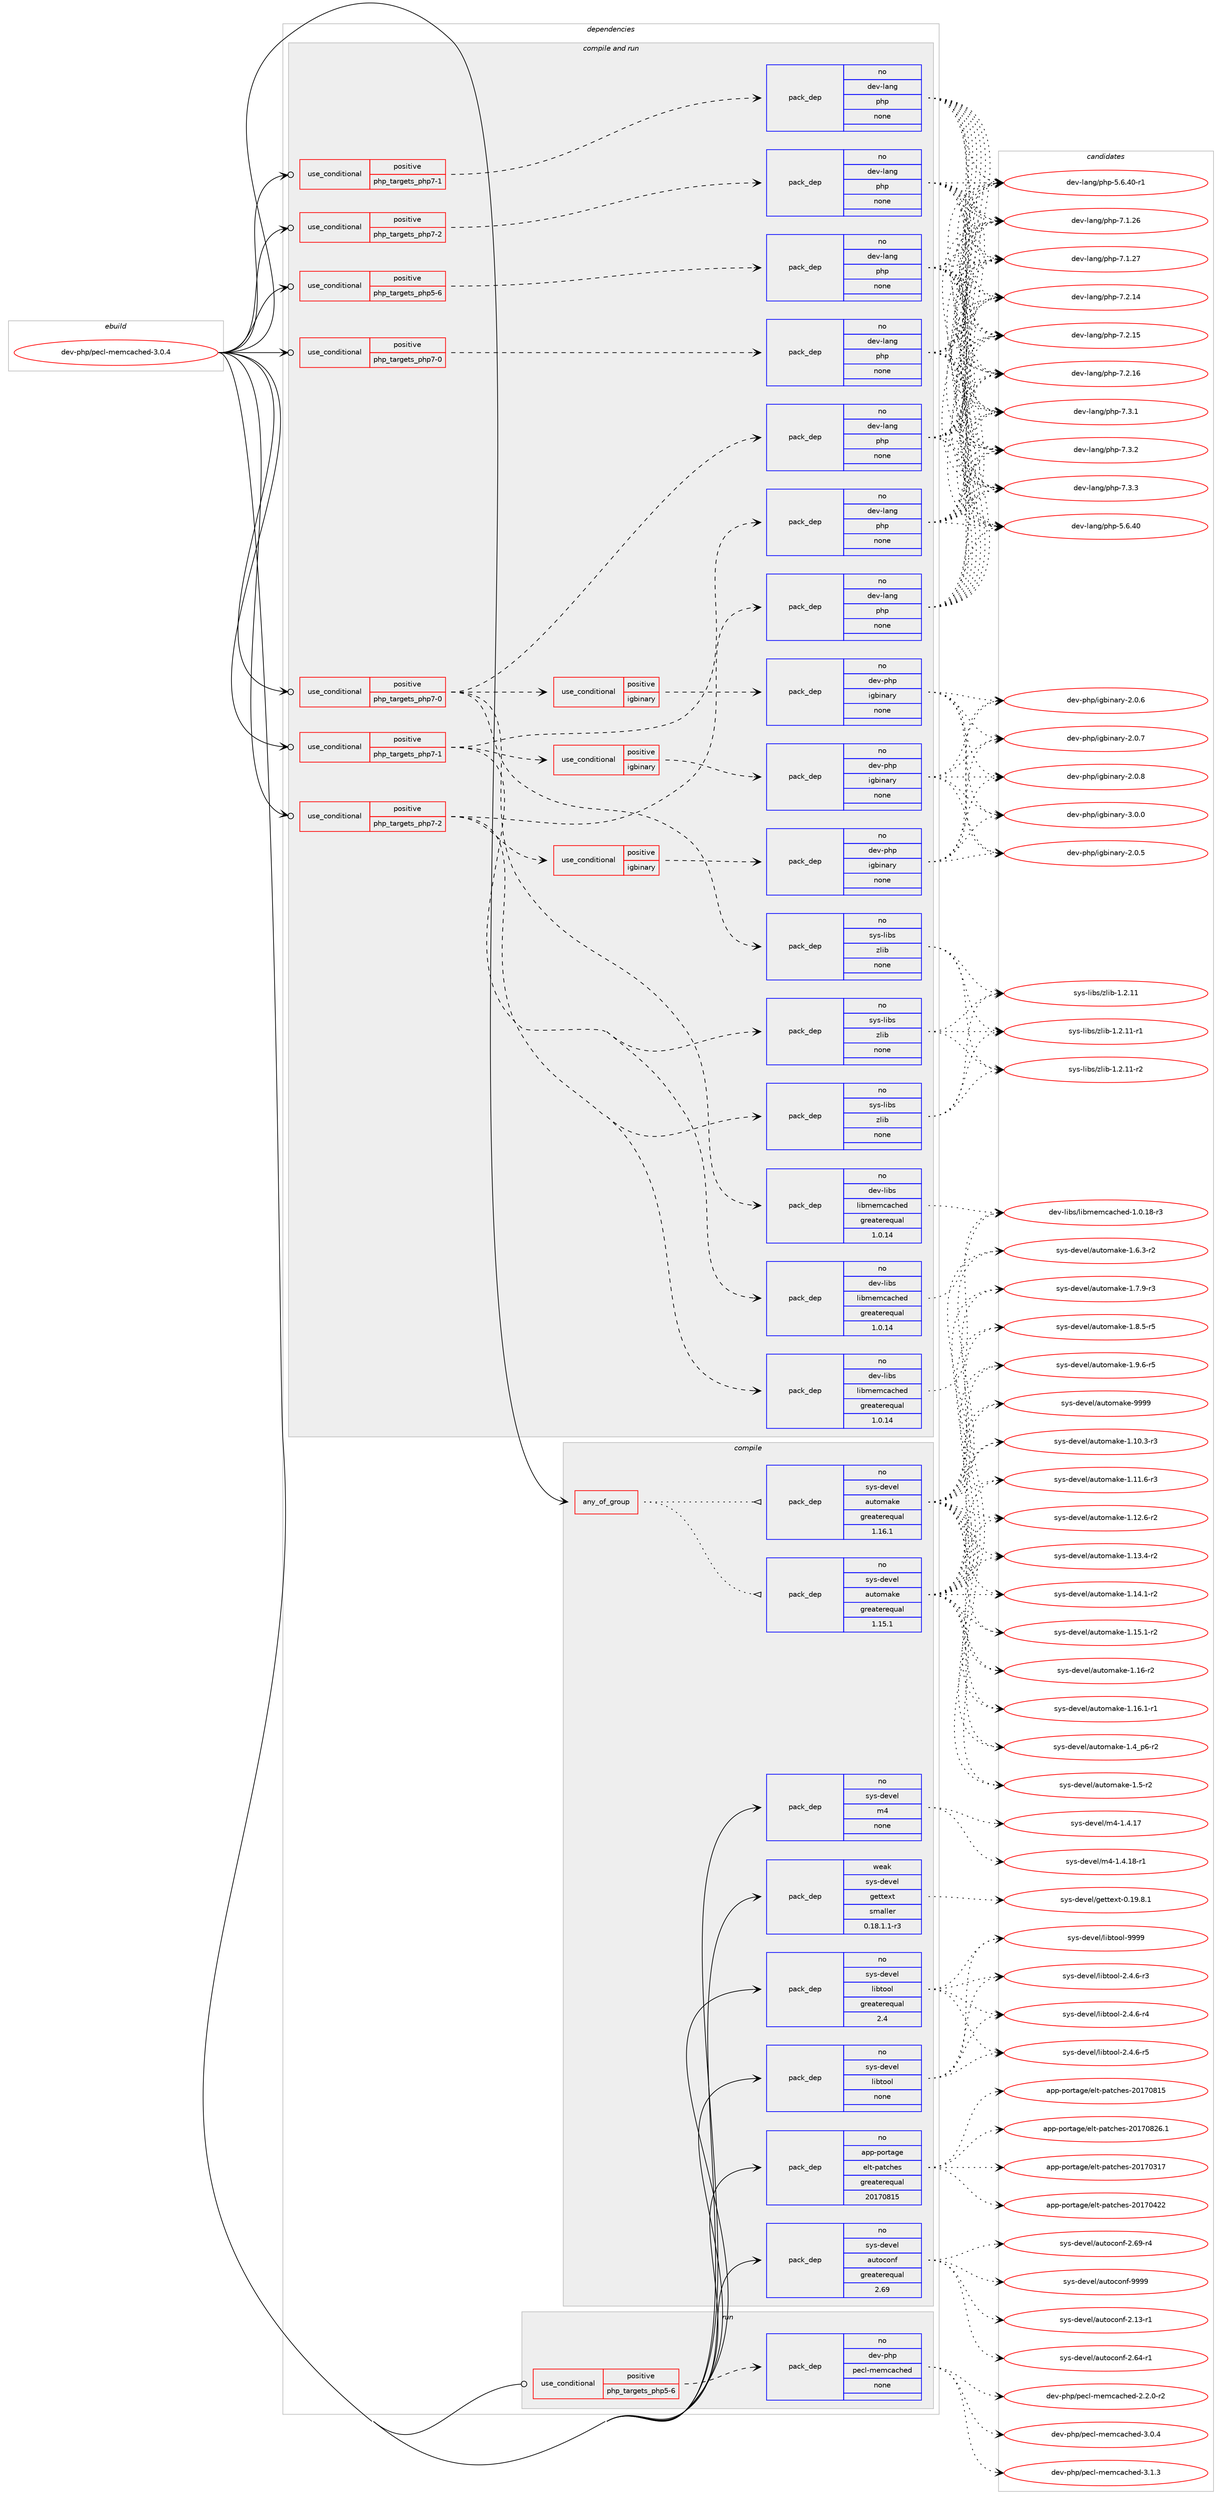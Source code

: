 digraph prolog {

# *************
# Graph options
# *************

newrank=true;
concentrate=true;
compound=true;
graph [rankdir=LR,fontname=Helvetica,fontsize=10,ranksep=1.5];#, ranksep=2.5, nodesep=0.2];
edge  [arrowhead=vee];
node  [fontname=Helvetica,fontsize=10];

# **********
# The ebuild
# **********

subgraph cluster_leftcol {
color=gray;
rank=same;
label=<<i>ebuild</i>>;
id [label="dev-php/pecl-memcached-3.0.4", color=red, width=4, href="../dev-php/pecl-memcached-3.0.4.svg"];
}

# ****************
# The dependencies
# ****************

subgraph cluster_midcol {
color=gray;
label=<<i>dependencies</i>>;
subgraph cluster_compile {
fillcolor="#eeeeee";
style=filled;
label=<<i>compile</i>>;
subgraph any22573 {
dependency1394248 [label=<<TABLE BORDER="0" CELLBORDER="1" CELLSPACING="0" CELLPADDING="4"><TR><TD CELLPADDING="10">any_of_group</TD></TR></TABLE>>, shape=none, color=red];subgraph pack1001488 {
dependency1394249 [label=<<TABLE BORDER="0" CELLBORDER="1" CELLSPACING="0" CELLPADDING="4" WIDTH="220"><TR><TD ROWSPAN="6" CELLPADDING="30">pack_dep</TD></TR><TR><TD WIDTH="110">no</TD></TR><TR><TD>sys-devel</TD></TR><TR><TD>automake</TD></TR><TR><TD>greaterequal</TD></TR><TR><TD>1.16.1</TD></TR></TABLE>>, shape=none, color=blue];
}
dependency1394248:e -> dependency1394249:w [weight=20,style="dotted",arrowhead="oinv"];
subgraph pack1001489 {
dependency1394250 [label=<<TABLE BORDER="0" CELLBORDER="1" CELLSPACING="0" CELLPADDING="4" WIDTH="220"><TR><TD ROWSPAN="6" CELLPADDING="30">pack_dep</TD></TR><TR><TD WIDTH="110">no</TD></TR><TR><TD>sys-devel</TD></TR><TR><TD>automake</TD></TR><TR><TD>greaterequal</TD></TR><TR><TD>1.15.1</TD></TR></TABLE>>, shape=none, color=blue];
}
dependency1394248:e -> dependency1394250:w [weight=20,style="dotted",arrowhead="oinv"];
}
id:e -> dependency1394248:w [weight=20,style="solid",arrowhead="vee"];
subgraph pack1001490 {
dependency1394251 [label=<<TABLE BORDER="0" CELLBORDER="1" CELLSPACING="0" CELLPADDING="4" WIDTH="220"><TR><TD ROWSPAN="6" CELLPADDING="30">pack_dep</TD></TR><TR><TD WIDTH="110">no</TD></TR><TR><TD>app-portage</TD></TR><TR><TD>elt-patches</TD></TR><TR><TD>greaterequal</TD></TR><TR><TD>20170815</TD></TR></TABLE>>, shape=none, color=blue];
}
id:e -> dependency1394251:w [weight=20,style="solid",arrowhead="vee"];
subgraph pack1001491 {
dependency1394252 [label=<<TABLE BORDER="0" CELLBORDER="1" CELLSPACING="0" CELLPADDING="4" WIDTH="220"><TR><TD ROWSPAN="6" CELLPADDING="30">pack_dep</TD></TR><TR><TD WIDTH="110">no</TD></TR><TR><TD>sys-devel</TD></TR><TR><TD>autoconf</TD></TR><TR><TD>greaterequal</TD></TR><TR><TD>2.69</TD></TR></TABLE>>, shape=none, color=blue];
}
id:e -> dependency1394252:w [weight=20,style="solid",arrowhead="vee"];
subgraph pack1001492 {
dependency1394253 [label=<<TABLE BORDER="0" CELLBORDER="1" CELLSPACING="0" CELLPADDING="4" WIDTH="220"><TR><TD ROWSPAN="6" CELLPADDING="30">pack_dep</TD></TR><TR><TD WIDTH="110">no</TD></TR><TR><TD>sys-devel</TD></TR><TR><TD>libtool</TD></TR><TR><TD>greaterequal</TD></TR><TR><TD>2.4</TD></TR></TABLE>>, shape=none, color=blue];
}
id:e -> dependency1394253:w [weight=20,style="solid",arrowhead="vee"];
subgraph pack1001493 {
dependency1394254 [label=<<TABLE BORDER="0" CELLBORDER="1" CELLSPACING="0" CELLPADDING="4" WIDTH="220"><TR><TD ROWSPAN="6" CELLPADDING="30">pack_dep</TD></TR><TR><TD WIDTH="110">no</TD></TR><TR><TD>sys-devel</TD></TR><TR><TD>libtool</TD></TR><TR><TD>none</TD></TR><TR><TD></TD></TR></TABLE>>, shape=none, color=blue];
}
id:e -> dependency1394254:w [weight=20,style="solid",arrowhead="vee"];
subgraph pack1001494 {
dependency1394255 [label=<<TABLE BORDER="0" CELLBORDER="1" CELLSPACING="0" CELLPADDING="4" WIDTH="220"><TR><TD ROWSPAN="6" CELLPADDING="30">pack_dep</TD></TR><TR><TD WIDTH="110">no</TD></TR><TR><TD>sys-devel</TD></TR><TR><TD>m4</TD></TR><TR><TD>none</TD></TR><TR><TD></TD></TR></TABLE>>, shape=none, color=blue];
}
id:e -> dependency1394255:w [weight=20,style="solid",arrowhead="vee"];
subgraph pack1001495 {
dependency1394256 [label=<<TABLE BORDER="0" CELLBORDER="1" CELLSPACING="0" CELLPADDING="4" WIDTH="220"><TR><TD ROWSPAN="6" CELLPADDING="30">pack_dep</TD></TR><TR><TD WIDTH="110">weak</TD></TR><TR><TD>sys-devel</TD></TR><TR><TD>gettext</TD></TR><TR><TD>smaller</TD></TR><TR><TD>0.18.1.1-r3</TD></TR></TABLE>>, shape=none, color=blue];
}
id:e -> dependency1394256:w [weight=20,style="solid",arrowhead="vee"];
}
subgraph cluster_compileandrun {
fillcolor="#eeeeee";
style=filled;
label=<<i>compile and run</i>>;
subgraph cond369622 {
dependency1394257 [label=<<TABLE BORDER="0" CELLBORDER="1" CELLSPACING="0" CELLPADDING="4"><TR><TD ROWSPAN="3" CELLPADDING="10">use_conditional</TD></TR><TR><TD>positive</TD></TR><TR><TD>php_targets_php5-6</TD></TR></TABLE>>, shape=none, color=red];
subgraph pack1001496 {
dependency1394258 [label=<<TABLE BORDER="0" CELLBORDER="1" CELLSPACING="0" CELLPADDING="4" WIDTH="220"><TR><TD ROWSPAN="6" CELLPADDING="30">pack_dep</TD></TR><TR><TD WIDTH="110">no</TD></TR><TR><TD>dev-lang</TD></TR><TR><TD>php</TD></TR><TR><TD>none</TD></TR><TR><TD></TD></TR></TABLE>>, shape=none, color=blue];
}
dependency1394257:e -> dependency1394258:w [weight=20,style="dashed",arrowhead="vee"];
}
id:e -> dependency1394257:w [weight=20,style="solid",arrowhead="odotvee"];
subgraph cond369623 {
dependency1394259 [label=<<TABLE BORDER="0" CELLBORDER="1" CELLSPACING="0" CELLPADDING="4"><TR><TD ROWSPAN="3" CELLPADDING="10">use_conditional</TD></TR><TR><TD>positive</TD></TR><TR><TD>php_targets_php7-0</TD></TR></TABLE>>, shape=none, color=red];
subgraph pack1001497 {
dependency1394260 [label=<<TABLE BORDER="0" CELLBORDER="1" CELLSPACING="0" CELLPADDING="4" WIDTH="220"><TR><TD ROWSPAN="6" CELLPADDING="30">pack_dep</TD></TR><TR><TD WIDTH="110">no</TD></TR><TR><TD>dev-lang</TD></TR><TR><TD>php</TD></TR><TR><TD>none</TD></TR><TR><TD></TD></TR></TABLE>>, shape=none, color=blue];
}
dependency1394259:e -> dependency1394260:w [weight=20,style="dashed",arrowhead="vee"];
}
id:e -> dependency1394259:w [weight=20,style="solid",arrowhead="odotvee"];
subgraph cond369624 {
dependency1394261 [label=<<TABLE BORDER="0" CELLBORDER="1" CELLSPACING="0" CELLPADDING="4"><TR><TD ROWSPAN="3" CELLPADDING="10">use_conditional</TD></TR><TR><TD>positive</TD></TR><TR><TD>php_targets_php7-0</TD></TR></TABLE>>, shape=none, color=red];
subgraph pack1001498 {
dependency1394262 [label=<<TABLE BORDER="0" CELLBORDER="1" CELLSPACING="0" CELLPADDING="4" WIDTH="220"><TR><TD ROWSPAN="6" CELLPADDING="30">pack_dep</TD></TR><TR><TD WIDTH="110">no</TD></TR><TR><TD>dev-libs</TD></TR><TR><TD>libmemcached</TD></TR><TR><TD>greaterequal</TD></TR><TR><TD>1.0.14</TD></TR></TABLE>>, shape=none, color=blue];
}
dependency1394261:e -> dependency1394262:w [weight=20,style="dashed",arrowhead="vee"];
subgraph pack1001499 {
dependency1394263 [label=<<TABLE BORDER="0" CELLBORDER="1" CELLSPACING="0" CELLPADDING="4" WIDTH="220"><TR><TD ROWSPAN="6" CELLPADDING="30">pack_dep</TD></TR><TR><TD WIDTH="110">no</TD></TR><TR><TD>sys-libs</TD></TR><TR><TD>zlib</TD></TR><TR><TD>none</TD></TR><TR><TD></TD></TR></TABLE>>, shape=none, color=blue];
}
dependency1394261:e -> dependency1394263:w [weight=20,style="dashed",arrowhead="vee"];
subgraph cond369625 {
dependency1394264 [label=<<TABLE BORDER="0" CELLBORDER="1" CELLSPACING="0" CELLPADDING="4"><TR><TD ROWSPAN="3" CELLPADDING="10">use_conditional</TD></TR><TR><TD>positive</TD></TR><TR><TD>igbinary</TD></TR></TABLE>>, shape=none, color=red];
subgraph pack1001500 {
dependency1394265 [label=<<TABLE BORDER="0" CELLBORDER="1" CELLSPACING="0" CELLPADDING="4" WIDTH="220"><TR><TD ROWSPAN="6" CELLPADDING="30">pack_dep</TD></TR><TR><TD WIDTH="110">no</TD></TR><TR><TD>dev-php</TD></TR><TR><TD>igbinary</TD></TR><TR><TD>none</TD></TR><TR><TD></TD></TR></TABLE>>, shape=none, color=blue];
}
dependency1394264:e -> dependency1394265:w [weight=20,style="dashed",arrowhead="vee"];
}
dependency1394261:e -> dependency1394264:w [weight=20,style="dashed",arrowhead="vee"];
subgraph pack1001501 {
dependency1394266 [label=<<TABLE BORDER="0" CELLBORDER="1" CELLSPACING="0" CELLPADDING="4" WIDTH="220"><TR><TD ROWSPAN="6" CELLPADDING="30">pack_dep</TD></TR><TR><TD WIDTH="110">no</TD></TR><TR><TD>dev-lang</TD></TR><TR><TD>php</TD></TR><TR><TD>none</TD></TR><TR><TD></TD></TR></TABLE>>, shape=none, color=blue];
}
dependency1394261:e -> dependency1394266:w [weight=20,style="dashed",arrowhead="vee"];
}
id:e -> dependency1394261:w [weight=20,style="solid",arrowhead="odotvee"];
subgraph cond369626 {
dependency1394267 [label=<<TABLE BORDER="0" CELLBORDER="1" CELLSPACING="0" CELLPADDING="4"><TR><TD ROWSPAN="3" CELLPADDING="10">use_conditional</TD></TR><TR><TD>positive</TD></TR><TR><TD>php_targets_php7-1</TD></TR></TABLE>>, shape=none, color=red];
subgraph pack1001502 {
dependency1394268 [label=<<TABLE BORDER="0" CELLBORDER="1" CELLSPACING="0" CELLPADDING="4" WIDTH="220"><TR><TD ROWSPAN="6" CELLPADDING="30">pack_dep</TD></TR><TR><TD WIDTH="110">no</TD></TR><TR><TD>dev-lang</TD></TR><TR><TD>php</TD></TR><TR><TD>none</TD></TR><TR><TD></TD></TR></TABLE>>, shape=none, color=blue];
}
dependency1394267:e -> dependency1394268:w [weight=20,style="dashed",arrowhead="vee"];
}
id:e -> dependency1394267:w [weight=20,style="solid",arrowhead="odotvee"];
subgraph cond369627 {
dependency1394269 [label=<<TABLE BORDER="0" CELLBORDER="1" CELLSPACING="0" CELLPADDING="4"><TR><TD ROWSPAN="3" CELLPADDING="10">use_conditional</TD></TR><TR><TD>positive</TD></TR><TR><TD>php_targets_php7-1</TD></TR></TABLE>>, shape=none, color=red];
subgraph pack1001503 {
dependency1394270 [label=<<TABLE BORDER="0" CELLBORDER="1" CELLSPACING="0" CELLPADDING="4" WIDTH="220"><TR><TD ROWSPAN="6" CELLPADDING="30">pack_dep</TD></TR><TR><TD WIDTH="110">no</TD></TR><TR><TD>dev-libs</TD></TR><TR><TD>libmemcached</TD></TR><TR><TD>greaterequal</TD></TR><TR><TD>1.0.14</TD></TR></TABLE>>, shape=none, color=blue];
}
dependency1394269:e -> dependency1394270:w [weight=20,style="dashed",arrowhead="vee"];
subgraph pack1001504 {
dependency1394271 [label=<<TABLE BORDER="0" CELLBORDER="1" CELLSPACING="0" CELLPADDING="4" WIDTH="220"><TR><TD ROWSPAN="6" CELLPADDING="30">pack_dep</TD></TR><TR><TD WIDTH="110">no</TD></TR><TR><TD>sys-libs</TD></TR><TR><TD>zlib</TD></TR><TR><TD>none</TD></TR><TR><TD></TD></TR></TABLE>>, shape=none, color=blue];
}
dependency1394269:e -> dependency1394271:w [weight=20,style="dashed",arrowhead="vee"];
subgraph cond369628 {
dependency1394272 [label=<<TABLE BORDER="0" CELLBORDER="1" CELLSPACING="0" CELLPADDING="4"><TR><TD ROWSPAN="3" CELLPADDING="10">use_conditional</TD></TR><TR><TD>positive</TD></TR><TR><TD>igbinary</TD></TR></TABLE>>, shape=none, color=red];
subgraph pack1001505 {
dependency1394273 [label=<<TABLE BORDER="0" CELLBORDER="1" CELLSPACING="0" CELLPADDING="4" WIDTH="220"><TR><TD ROWSPAN="6" CELLPADDING="30">pack_dep</TD></TR><TR><TD WIDTH="110">no</TD></TR><TR><TD>dev-php</TD></TR><TR><TD>igbinary</TD></TR><TR><TD>none</TD></TR><TR><TD></TD></TR></TABLE>>, shape=none, color=blue];
}
dependency1394272:e -> dependency1394273:w [weight=20,style="dashed",arrowhead="vee"];
}
dependency1394269:e -> dependency1394272:w [weight=20,style="dashed",arrowhead="vee"];
subgraph pack1001506 {
dependency1394274 [label=<<TABLE BORDER="0" CELLBORDER="1" CELLSPACING="0" CELLPADDING="4" WIDTH="220"><TR><TD ROWSPAN="6" CELLPADDING="30">pack_dep</TD></TR><TR><TD WIDTH="110">no</TD></TR><TR><TD>dev-lang</TD></TR><TR><TD>php</TD></TR><TR><TD>none</TD></TR><TR><TD></TD></TR></TABLE>>, shape=none, color=blue];
}
dependency1394269:e -> dependency1394274:w [weight=20,style="dashed",arrowhead="vee"];
}
id:e -> dependency1394269:w [weight=20,style="solid",arrowhead="odotvee"];
subgraph cond369629 {
dependency1394275 [label=<<TABLE BORDER="0" CELLBORDER="1" CELLSPACING="0" CELLPADDING="4"><TR><TD ROWSPAN="3" CELLPADDING="10">use_conditional</TD></TR><TR><TD>positive</TD></TR><TR><TD>php_targets_php7-2</TD></TR></TABLE>>, shape=none, color=red];
subgraph pack1001507 {
dependency1394276 [label=<<TABLE BORDER="0" CELLBORDER="1" CELLSPACING="0" CELLPADDING="4" WIDTH="220"><TR><TD ROWSPAN="6" CELLPADDING="30">pack_dep</TD></TR><TR><TD WIDTH="110">no</TD></TR><TR><TD>dev-lang</TD></TR><TR><TD>php</TD></TR><TR><TD>none</TD></TR><TR><TD></TD></TR></TABLE>>, shape=none, color=blue];
}
dependency1394275:e -> dependency1394276:w [weight=20,style="dashed",arrowhead="vee"];
}
id:e -> dependency1394275:w [weight=20,style="solid",arrowhead="odotvee"];
subgraph cond369630 {
dependency1394277 [label=<<TABLE BORDER="0" CELLBORDER="1" CELLSPACING="0" CELLPADDING="4"><TR><TD ROWSPAN="3" CELLPADDING="10">use_conditional</TD></TR><TR><TD>positive</TD></TR><TR><TD>php_targets_php7-2</TD></TR></TABLE>>, shape=none, color=red];
subgraph pack1001508 {
dependency1394278 [label=<<TABLE BORDER="0" CELLBORDER="1" CELLSPACING="0" CELLPADDING="4" WIDTH="220"><TR><TD ROWSPAN="6" CELLPADDING="30">pack_dep</TD></TR><TR><TD WIDTH="110">no</TD></TR><TR><TD>dev-libs</TD></TR><TR><TD>libmemcached</TD></TR><TR><TD>greaterequal</TD></TR><TR><TD>1.0.14</TD></TR></TABLE>>, shape=none, color=blue];
}
dependency1394277:e -> dependency1394278:w [weight=20,style="dashed",arrowhead="vee"];
subgraph pack1001509 {
dependency1394279 [label=<<TABLE BORDER="0" CELLBORDER="1" CELLSPACING="0" CELLPADDING="4" WIDTH="220"><TR><TD ROWSPAN="6" CELLPADDING="30">pack_dep</TD></TR><TR><TD WIDTH="110">no</TD></TR><TR><TD>sys-libs</TD></TR><TR><TD>zlib</TD></TR><TR><TD>none</TD></TR><TR><TD></TD></TR></TABLE>>, shape=none, color=blue];
}
dependency1394277:e -> dependency1394279:w [weight=20,style="dashed",arrowhead="vee"];
subgraph cond369631 {
dependency1394280 [label=<<TABLE BORDER="0" CELLBORDER="1" CELLSPACING="0" CELLPADDING="4"><TR><TD ROWSPAN="3" CELLPADDING="10">use_conditional</TD></TR><TR><TD>positive</TD></TR><TR><TD>igbinary</TD></TR></TABLE>>, shape=none, color=red];
subgraph pack1001510 {
dependency1394281 [label=<<TABLE BORDER="0" CELLBORDER="1" CELLSPACING="0" CELLPADDING="4" WIDTH="220"><TR><TD ROWSPAN="6" CELLPADDING="30">pack_dep</TD></TR><TR><TD WIDTH="110">no</TD></TR><TR><TD>dev-php</TD></TR><TR><TD>igbinary</TD></TR><TR><TD>none</TD></TR><TR><TD></TD></TR></TABLE>>, shape=none, color=blue];
}
dependency1394280:e -> dependency1394281:w [weight=20,style="dashed",arrowhead="vee"];
}
dependency1394277:e -> dependency1394280:w [weight=20,style="dashed",arrowhead="vee"];
subgraph pack1001511 {
dependency1394282 [label=<<TABLE BORDER="0" CELLBORDER="1" CELLSPACING="0" CELLPADDING="4" WIDTH="220"><TR><TD ROWSPAN="6" CELLPADDING="30">pack_dep</TD></TR><TR><TD WIDTH="110">no</TD></TR><TR><TD>dev-lang</TD></TR><TR><TD>php</TD></TR><TR><TD>none</TD></TR><TR><TD></TD></TR></TABLE>>, shape=none, color=blue];
}
dependency1394277:e -> dependency1394282:w [weight=20,style="dashed",arrowhead="vee"];
}
id:e -> dependency1394277:w [weight=20,style="solid",arrowhead="odotvee"];
}
subgraph cluster_run {
fillcolor="#eeeeee";
style=filled;
label=<<i>run</i>>;
subgraph cond369632 {
dependency1394283 [label=<<TABLE BORDER="0" CELLBORDER="1" CELLSPACING="0" CELLPADDING="4"><TR><TD ROWSPAN="3" CELLPADDING="10">use_conditional</TD></TR><TR><TD>positive</TD></TR><TR><TD>php_targets_php5-6</TD></TR></TABLE>>, shape=none, color=red];
subgraph pack1001512 {
dependency1394284 [label=<<TABLE BORDER="0" CELLBORDER="1" CELLSPACING="0" CELLPADDING="4" WIDTH="220"><TR><TD ROWSPAN="6" CELLPADDING="30">pack_dep</TD></TR><TR><TD WIDTH="110">no</TD></TR><TR><TD>dev-php</TD></TR><TR><TD>pecl-memcached</TD></TR><TR><TD>none</TD></TR><TR><TD></TD></TR></TABLE>>, shape=none, color=blue];
}
dependency1394283:e -> dependency1394284:w [weight=20,style="dashed",arrowhead="vee"];
}
id:e -> dependency1394283:w [weight=20,style="solid",arrowhead="odot"];
}
}

# **************
# The candidates
# **************

subgraph cluster_choices {
rank=same;
color=gray;
label=<<i>candidates</i>>;

subgraph choice1001488 {
color=black;
nodesep=1;
choice11512111545100101118101108479711711611110997107101454946494846514511451 [label="sys-devel/automake-1.10.3-r3", color=red, width=4,href="../sys-devel/automake-1.10.3-r3.svg"];
choice11512111545100101118101108479711711611110997107101454946494946544511451 [label="sys-devel/automake-1.11.6-r3", color=red, width=4,href="../sys-devel/automake-1.11.6-r3.svg"];
choice11512111545100101118101108479711711611110997107101454946495046544511450 [label="sys-devel/automake-1.12.6-r2", color=red, width=4,href="../sys-devel/automake-1.12.6-r2.svg"];
choice11512111545100101118101108479711711611110997107101454946495146524511450 [label="sys-devel/automake-1.13.4-r2", color=red, width=4,href="../sys-devel/automake-1.13.4-r2.svg"];
choice11512111545100101118101108479711711611110997107101454946495246494511450 [label="sys-devel/automake-1.14.1-r2", color=red, width=4,href="../sys-devel/automake-1.14.1-r2.svg"];
choice11512111545100101118101108479711711611110997107101454946495346494511450 [label="sys-devel/automake-1.15.1-r2", color=red, width=4,href="../sys-devel/automake-1.15.1-r2.svg"];
choice1151211154510010111810110847971171161111099710710145494649544511450 [label="sys-devel/automake-1.16-r2", color=red, width=4,href="../sys-devel/automake-1.16-r2.svg"];
choice11512111545100101118101108479711711611110997107101454946495446494511449 [label="sys-devel/automake-1.16.1-r1", color=red, width=4,href="../sys-devel/automake-1.16.1-r1.svg"];
choice115121115451001011181011084797117116111109971071014549465295112544511450 [label="sys-devel/automake-1.4_p6-r2", color=red, width=4,href="../sys-devel/automake-1.4_p6-r2.svg"];
choice11512111545100101118101108479711711611110997107101454946534511450 [label="sys-devel/automake-1.5-r2", color=red, width=4,href="../sys-devel/automake-1.5-r2.svg"];
choice115121115451001011181011084797117116111109971071014549465446514511450 [label="sys-devel/automake-1.6.3-r2", color=red, width=4,href="../sys-devel/automake-1.6.3-r2.svg"];
choice115121115451001011181011084797117116111109971071014549465546574511451 [label="sys-devel/automake-1.7.9-r3", color=red, width=4,href="../sys-devel/automake-1.7.9-r3.svg"];
choice115121115451001011181011084797117116111109971071014549465646534511453 [label="sys-devel/automake-1.8.5-r5", color=red, width=4,href="../sys-devel/automake-1.8.5-r5.svg"];
choice115121115451001011181011084797117116111109971071014549465746544511453 [label="sys-devel/automake-1.9.6-r5", color=red, width=4,href="../sys-devel/automake-1.9.6-r5.svg"];
choice115121115451001011181011084797117116111109971071014557575757 [label="sys-devel/automake-9999", color=red, width=4,href="../sys-devel/automake-9999.svg"];
dependency1394249:e -> choice11512111545100101118101108479711711611110997107101454946494846514511451:w [style=dotted,weight="100"];
dependency1394249:e -> choice11512111545100101118101108479711711611110997107101454946494946544511451:w [style=dotted,weight="100"];
dependency1394249:e -> choice11512111545100101118101108479711711611110997107101454946495046544511450:w [style=dotted,weight="100"];
dependency1394249:e -> choice11512111545100101118101108479711711611110997107101454946495146524511450:w [style=dotted,weight="100"];
dependency1394249:e -> choice11512111545100101118101108479711711611110997107101454946495246494511450:w [style=dotted,weight="100"];
dependency1394249:e -> choice11512111545100101118101108479711711611110997107101454946495346494511450:w [style=dotted,weight="100"];
dependency1394249:e -> choice1151211154510010111810110847971171161111099710710145494649544511450:w [style=dotted,weight="100"];
dependency1394249:e -> choice11512111545100101118101108479711711611110997107101454946495446494511449:w [style=dotted,weight="100"];
dependency1394249:e -> choice115121115451001011181011084797117116111109971071014549465295112544511450:w [style=dotted,weight="100"];
dependency1394249:e -> choice11512111545100101118101108479711711611110997107101454946534511450:w [style=dotted,weight="100"];
dependency1394249:e -> choice115121115451001011181011084797117116111109971071014549465446514511450:w [style=dotted,weight="100"];
dependency1394249:e -> choice115121115451001011181011084797117116111109971071014549465546574511451:w [style=dotted,weight="100"];
dependency1394249:e -> choice115121115451001011181011084797117116111109971071014549465646534511453:w [style=dotted,weight="100"];
dependency1394249:e -> choice115121115451001011181011084797117116111109971071014549465746544511453:w [style=dotted,weight="100"];
dependency1394249:e -> choice115121115451001011181011084797117116111109971071014557575757:w [style=dotted,weight="100"];
}
subgraph choice1001489 {
color=black;
nodesep=1;
choice11512111545100101118101108479711711611110997107101454946494846514511451 [label="sys-devel/automake-1.10.3-r3", color=red, width=4,href="../sys-devel/automake-1.10.3-r3.svg"];
choice11512111545100101118101108479711711611110997107101454946494946544511451 [label="sys-devel/automake-1.11.6-r3", color=red, width=4,href="../sys-devel/automake-1.11.6-r3.svg"];
choice11512111545100101118101108479711711611110997107101454946495046544511450 [label="sys-devel/automake-1.12.6-r2", color=red, width=4,href="../sys-devel/automake-1.12.6-r2.svg"];
choice11512111545100101118101108479711711611110997107101454946495146524511450 [label="sys-devel/automake-1.13.4-r2", color=red, width=4,href="../sys-devel/automake-1.13.4-r2.svg"];
choice11512111545100101118101108479711711611110997107101454946495246494511450 [label="sys-devel/automake-1.14.1-r2", color=red, width=4,href="../sys-devel/automake-1.14.1-r2.svg"];
choice11512111545100101118101108479711711611110997107101454946495346494511450 [label="sys-devel/automake-1.15.1-r2", color=red, width=4,href="../sys-devel/automake-1.15.1-r2.svg"];
choice1151211154510010111810110847971171161111099710710145494649544511450 [label="sys-devel/automake-1.16-r2", color=red, width=4,href="../sys-devel/automake-1.16-r2.svg"];
choice11512111545100101118101108479711711611110997107101454946495446494511449 [label="sys-devel/automake-1.16.1-r1", color=red, width=4,href="../sys-devel/automake-1.16.1-r1.svg"];
choice115121115451001011181011084797117116111109971071014549465295112544511450 [label="sys-devel/automake-1.4_p6-r2", color=red, width=4,href="../sys-devel/automake-1.4_p6-r2.svg"];
choice11512111545100101118101108479711711611110997107101454946534511450 [label="sys-devel/automake-1.5-r2", color=red, width=4,href="../sys-devel/automake-1.5-r2.svg"];
choice115121115451001011181011084797117116111109971071014549465446514511450 [label="sys-devel/automake-1.6.3-r2", color=red, width=4,href="../sys-devel/automake-1.6.3-r2.svg"];
choice115121115451001011181011084797117116111109971071014549465546574511451 [label="sys-devel/automake-1.7.9-r3", color=red, width=4,href="../sys-devel/automake-1.7.9-r3.svg"];
choice115121115451001011181011084797117116111109971071014549465646534511453 [label="sys-devel/automake-1.8.5-r5", color=red, width=4,href="../sys-devel/automake-1.8.5-r5.svg"];
choice115121115451001011181011084797117116111109971071014549465746544511453 [label="sys-devel/automake-1.9.6-r5", color=red, width=4,href="../sys-devel/automake-1.9.6-r5.svg"];
choice115121115451001011181011084797117116111109971071014557575757 [label="sys-devel/automake-9999", color=red, width=4,href="../sys-devel/automake-9999.svg"];
dependency1394250:e -> choice11512111545100101118101108479711711611110997107101454946494846514511451:w [style=dotted,weight="100"];
dependency1394250:e -> choice11512111545100101118101108479711711611110997107101454946494946544511451:w [style=dotted,weight="100"];
dependency1394250:e -> choice11512111545100101118101108479711711611110997107101454946495046544511450:w [style=dotted,weight="100"];
dependency1394250:e -> choice11512111545100101118101108479711711611110997107101454946495146524511450:w [style=dotted,weight="100"];
dependency1394250:e -> choice11512111545100101118101108479711711611110997107101454946495246494511450:w [style=dotted,weight="100"];
dependency1394250:e -> choice11512111545100101118101108479711711611110997107101454946495346494511450:w [style=dotted,weight="100"];
dependency1394250:e -> choice1151211154510010111810110847971171161111099710710145494649544511450:w [style=dotted,weight="100"];
dependency1394250:e -> choice11512111545100101118101108479711711611110997107101454946495446494511449:w [style=dotted,weight="100"];
dependency1394250:e -> choice115121115451001011181011084797117116111109971071014549465295112544511450:w [style=dotted,weight="100"];
dependency1394250:e -> choice11512111545100101118101108479711711611110997107101454946534511450:w [style=dotted,weight="100"];
dependency1394250:e -> choice115121115451001011181011084797117116111109971071014549465446514511450:w [style=dotted,weight="100"];
dependency1394250:e -> choice115121115451001011181011084797117116111109971071014549465546574511451:w [style=dotted,weight="100"];
dependency1394250:e -> choice115121115451001011181011084797117116111109971071014549465646534511453:w [style=dotted,weight="100"];
dependency1394250:e -> choice115121115451001011181011084797117116111109971071014549465746544511453:w [style=dotted,weight="100"];
dependency1394250:e -> choice115121115451001011181011084797117116111109971071014557575757:w [style=dotted,weight="100"];
}
subgraph choice1001490 {
color=black;
nodesep=1;
choice97112112451121111141169710310147101108116451129711699104101115455048495548514955 [label="app-portage/elt-patches-20170317", color=red, width=4,href="../app-portage/elt-patches-20170317.svg"];
choice97112112451121111141169710310147101108116451129711699104101115455048495548525050 [label="app-portage/elt-patches-20170422", color=red, width=4,href="../app-portage/elt-patches-20170422.svg"];
choice97112112451121111141169710310147101108116451129711699104101115455048495548564953 [label="app-portage/elt-patches-20170815", color=red, width=4,href="../app-portage/elt-patches-20170815.svg"];
choice971121124511211111411697103101471011081164511297116991041011154550484955485650544649 [label="app-portage/elt-patches-20170826.1", color=red, width=4,href="../app-portage/elt-patches-20170826.1.svg"];
dependency1394251:e -> choice97112112451121111141169710310147101108116451129711699104101115455048495548514955:w [style=dotted,weight="100"];
dependency1394251:e -> choice97112112451121111141169710310147101108116451129711699104101115455048495548525050:w [style=dotted,weight="100"];
dependency1394251:e -> choice97112112451121111141169710310147101108116451129711699104101115455048495548564953:w [style=dotted,weight="100"];
dependency1394251:e -> choice971121124511211111411697103101471011081164511297116991041011154550484955485650544649:w [style=dotted,weight="100"];
}
subgraph choice1001491 {
color=black;
nodesep=1;
choice1151211154510010111810110847971171161119911111010245504649514511449 [label="sys-devel/autoconf-2.13-r1", color=red, width=4,href="../sys-devel/autoconf-2.13-r1.svg"];
choice1151211154510010111810110847971171161119911111010245504654524511449 [label="sys-devel/autoconf-2.64-r1", color=red, width=4,href="../sys-devel/autoconf-2.64-r1.svg"];
choice1151211154510010111810110847971171161119911111010245504654574511452 [label="sys-devel/autoconf-2.69-r4", color=red, width=4,href="../sys-devel/autoconf-2.69-r4.svg"];
choice115121115451001011181011084797117116111991111101024557575757 [label="sys-devel/autoconf-9999", color=red, width=4,href="../sys-devel/autoconf-9999.svg"];
dependency1394252:e -> choice1151211154510010111810110847971171161119911111010245504649514511449:w [style=dotted,weight="100"];
dependency1394252:e -> choice1151211154510010111810110847971171161119911111010245504654524511449:w [style=dotted,weight="100"];
dependency1394252:e -> choice1151211154510010111810110847971171161119911111010245504654574511452:w [style=dotted,weight="100"];
dependency1394252:e -> choice115121115451001011181011084797117116111991111101024557575757:w [style=dotted,weight="100"];
}
subgraph choice1001492 {
color=black;
nodesep=1;
choice1151211154510010111810110847108105981161111111084550465246544511451 [label="sys-devel/libtool-2.4.6-r3", color=red, width=4,href="../sys-devel/libtool-2.4.6-r3.svg"];
choice1151211154510010111810110847108105981161111111084550465246544511452 [label="sys-devel/libtool-2.4.6-r4", color=red, width=4,href="../sys-devel/libtool-2.4.6-r4.svg"];
choice1151211154510010111810110847108105981161111111084550465246544511453 [label="sys-devel/libtool-2.4.6-r5", color=red, width=4,href="../sys-devel/libtool-2.4.6-r5.svg"];
choice1151211154510010111810110847108105981161111111084557575757 [label="sys-devel/libtool-9999", color=red, width=4,href="../sys-devel/libtool-9999.svg"];
dependency1394253:e -> choice1151211154510010111810110847108105981161111111084550465246544511451:w [style=dotted,weight="100"];
dependency1394253:e -> choice1151211154510010111810110847108105981161111111084550465246544511452:w [style=dotted,weight="100"];
dependency1394253:e -> choice1151211154510010111810110847108105981161111111084550465246544511453:w [style=dotted,weight="100"];
dependency1394253:e -> choice1151211154510010111810110847108105981161111111084557575757:w [style=dotted,weight="100"];
}
subgraph choice1001493 {
color=black;
nodesep=1;
choice1151211154510010111810110847108105981161111111084550465246544511451 [label="sys-devel/libtool-2.4.6-r3", color=red, width=4,href="../sys-devel/libtool-2.4.6-r3.svg"];
choice1151211154510010111810110847108105981161111111084550465246544511452 [label="sys-devel/libtool-2.4.6-r4", color=red, width=4,href="../sys-devel/libtool-2.4.6-r4.svg"];
choice1151211154510010111810110847108105981161111111084550465246544511453 [label="sys-devel/libtool-2.4.6-r5", color=red, width=4,href="../sys-devel/libtool-2.4.6-r5.svg"];
choice1151211154510010111810110847108105981161111111084557575757 [label="sys-devel/libtool-9999", color=red, width=4,href="../sys-devel/libtool-9999.svg"];
dependency1394254:e -> choice1151211154510010111810110847108105981161111111084550465246544511451:w [style=dotted,weight="100"];
dependency1394254:e -> choice1151211154510010111810110847108105981161111111084550465246544511452:w [style=dotted,weight="100"];
dependency1394254:e -> choice1151211154510010111810110847108105981161111111084550465246544511453:w [style=dotted,weight="100"];
dependency1394254:e -> choice1151211154510010111810110847108105981161111111084557575757:w [style=dotted,weight="100"];
}
subgraph choice1001494 {
color=black;
nodesep=1;
choice11512111545100101118101108471095245494652464955 [label="sys-devel/m4-1.4.17", color=red, width=4,href="../sys-devel/m4-1.4.17.svg"];
choice115121115451001011181011084710952454946524649564511449 [label="sys-devel/m4-1.4.18-r1", color=red, width=4,href="../sys-devel/m4-1.4.18-r1.svg"];
dependency1394255:e -> choice11512111545100101118101108471095245494652464955:w [style=dotted,weight="100"];
dependency1394255:e -> choice115121115451001011181011084710952454946524649564511449:w [style=dotted,weight="100"];
}
subgraph choice1001495 {
color=black;
nodesep=1;
choice1151211154510010111810110847103101116116101120116454846495746564649 [label="sys-devel/gettext-0.19.8.1", color=red, width=4,href="../sys-devel/gettext-0.19.8.1.svg"];
dependency1394256:e -> choice1151211154510010111810110847103101116116101120116454846495746564649:w [style=dotted,weight="100"];
}
subgraph choice1001496 {
color=black;
nodesep=1;
choice10010111845108971101034711210411245534654465248 [label="dev-lang/php-5.6.40", color=red, width=4,href="../dev-lang/php-5.6.40.svg"];
choice100101118451089711010347112104112455346544652484511449 [label="dev-lang/php-5.6.40-r1", color=red, width=4,href="../dev-lang/php-5.6.40-r1.svg"];
choice10010111845108971101034711210411245554649465054 [label="dev-lang/php-7.1.26", color=red, width=4,href="../dev-lang/php-7.1.26.svg"];
choice10010111845108971101034711210411245554649465055 [label="dev-lang/php-7.1.27", color=red, width=4,href="../dev-lang/php-7.1.27.svg"];
choice10010111845108971101034711210411245554650464952 [label="dev-lang/php-7.2.14", color=red, width=4,href="../dev-lang/php-7.2.14.svg"];
choice10010111845108971101034711210411245554650464953 [label="dev-lang/php-7.2.15", color=red, width=4,href="../dev-lang/php-7.2.15.svg"];
choice10010111845108971101034711210411245554650464954 [label="dev-lang/php-7.2.16", color=red, width=4,href="../dev-lang/php-7.2.16.svg"];
choice100101118451089711010347112104112455546514649 [label="dev-lang/php-7.3.1", color=red, width=4,href="../dev-lang/php-7.3.1.svg"];
choice100101118451089711010347112104112455546514650 [label="dev-lang/php-7.3.2", color=red, width=4,href="../dev-lang/php-7.3.2.svg"];
choice100101118451089711010347112104112455546514651 [label="dev-lang/php-7.3.3", color=red, width=4,href="../dev-lang/php-7.3.3.svg"];
dependency1394258:e -> choice10010111845108971101034711210411245534654465248:w [style=dotted,weight="100"];
dependency1394258:e -> choice100101118451089711010347112104112455346544652484511449:w [style=dotted,weight="100"];
dependency1394258:e -> choice10010111845108971101034711210411245554649465054:w [style=dotted,weight="100"];
dependency1394258:e -> choice10010111845108971101034711210411245554649465055:w [style=dotted,weight="100"];
dependency1394258:e -> choice10010111845108971101034711210411245554650464952:w [style=dotted,weight="100"];
dependency1394258:e -> choice10010111845108971101034711210411245554650464953:w [style=dotted,weight="100"];
dependency1394258:e -> choice10010111845108971101034711210411245554650464954:w [style=dotted,weight="100"];
dependency1394258:e -> choice100101118451089711010347112104112455546514649:w [style=dotted,weight="100"];
dependency1394258:e -> choice100101118451089711010347112104112455546514650:w [style=dotted,weight="100"];
dependency1394258:e -> choice100101118451089711010347112104112455546514651:w [style=dotted,weight="100"];
}
subgraph choice1001497 {
color=black;
nodesep=1;
choice10010111845108971101034711210411245534654465248 [label="dev-lang/php-5.6.40", color=red, width=4,href="../dev-lang/php-5.6.40.svg"];
choice100101118451089711010347112104112455346544652484511449 [label="dev-lang/php-5.6.40-r1", color=red, width=4,href="../dev-lang/php-5.6.40-r1.svg"];
choice10010111845108971101034711210411245554649465054 [label="dev-lang/php-7.1.26", color=red, width=4,href="../dev-lang/php-7.1.26.svg"];
choice10010111845108971101034711210411245554649465055 [label="dev-lang/php-7.1.27", color=red, width=4,href="../dev-lang/php-7.1.27.svg"];
choice10010111845108971101034711210411245554650464952 [label="dev-lang/php-7.2.14", color=red, width=4,href="../dev-lang/php-7.2.14.svg"];
choice10010111845108971101034711210411245554650464953 [label="dev-lang/php-7.2.15", color=red, width=4,href="../dev-lang/php-7.2.15.svg"];
choice10010111845108971101034711210411245554650464954 [label="dev-lang/php-7.2.16", color=red, width=4,href="../dev-lang/php-7.2.16.svg"];
choice100101118451089711010347112104112455546514649 [label="dev-lang/php-7.3.1", color=red, width=4,href="../dev-lang/php-7.3.1.svg"];
choice100101118451089711010347112104112455546514650 [label="dev-lang/php-7.3.2", color=red, width=4,href="../dev-lang/php-7.3.2.svg"];
choice100101118451089711010347112104112455546514651 [label="dev-lang/php-7.3.3", color=red, width=4,href="../dev-lang/php-7.3.3.svg"];
dependency1394260:e -> choice10010111845108971101034711210411245534654465248:w [style=dotted,weight="100"];
dependency1394260:e -> choice100101118451089711010347112104112455346544652484511449:w [style=dotted,weight="100"];
dependency1394260:e -> choice10010111845108971101034711210411245554649465054:w [style=dotted,weight="100"];
dependency1394260:e -> choice10010111845108971101034711210411245554649465055:w [style=dotted,weight="100"];
dependency1394260:e -> choice10010111845108971101034711210411245554650464952:w [style=dotted,weight="100"];
dependency1394260:e -> choice10010111845108971101034711210411245554650464953:w [style=dotted,weight="100"];
dependency1394260:e -> choice10010111845108971101034711210411245554650464954:w [style=dotted,weight="100"];
dependency1394260:e -> choice100101118451089711010347112104112455546514649:w [style=dotted,weight="100"];
dependency1394260:e -> choice100101118451089711010347112104112455546514650:w [style=dotted,weight="100"];
dependency1394260:e -> choice100101118451089711010347112104112455546514651:w [style=dotted,weight="100"];
}
subgraph choice1001498 {
color=black;
nodesep=1;
choice10010111845108105981154710810598109101109999799104101100454946484649564511451 [label="dev-libs/libmemcached-1.0.18-r3", color=red, width=4,href="../dev-libs/libmemcached-1.0.18-r3.svg"];
dependency1394262:e -> choice10010111845108105981154710810598109101109999799104101100454946484649564511451:w [style=dotted,weight="100"];
}
subgraph choice1001499 {
color=black;
nodesep=1;
choice1151211154510810598115471221081059845494650464949 [label="sys-libs/zlib-1.2.11", color=red, width=4,href="../sys-libs/zlib-1.2.11.svg"];
choice11512111545108105981154712210810598454946504649494511449 [label="sys-libs/zlib-1.2.11-r1", color=red, width=4,href="../sys-libs/zlib-1.2.11-r1.svg"];
choice11512111545108105981154712210810598454946504649494511450 [label="sys-libs/zlib-1.2.11-r2", color=red, width=4,href="../sys-libs/zlib-1.2.11-r2.svg"];
dependency1394263:e -> choice1151211154510810598115471221081059845494650464949:w [style=dotted,weight="100"];
dependency1394263:e -> choice11512111545108105981154712210810598454946504649494511449:w [style=dotted,weight="100"];
dependency1394263:e -> choice11512111545108105981154712210810598454946504649494511450:w [style=dotted,weight="100"];
}
subgraph choice1001500 {
color=black;
nodesep=1;
choice10010111845112104112471051039810511097114121455046484653 [label="dev-php/igbinary-2.0.5", color=red, width=4,href="../dev-php/igbinary-2.0.5.svg"];
choice10010111845112104112471051039810511097114121455046484654 [label="dev-php/igbinary-2.0.6", color=red, width=4,href="../dev-php/igbinary-2.0.6.svg"];
choice10010111845112104112471051039810511097114121455046484655 [label="dev-php/igbinary-2.0.7", color=red, width=4,href="../dev-php/igbinary-2.0.7.svg"];
choice10010111845112104112471051039810511097114121455046484656 [label="dev-php/igbinary-2.0.8", color=red, width=4,href="../dev-php/igbinary-2.0.8.svg"];
choice10010111845112104112471051039810511097114121455146484648 [label="dev-php/igbinary-3.0.0", color=red, width=4,href="../dev-php/igbinary-3.0.0.svg"];
dependency1394265:e -> choice10010111845112104112471051039810511097114121455046484653:w [style=dotted,weight="100"];
dependency1394265:e -> choice10010111845112104112471051039810511097114121455046484654:w [style=dotted,weight="100"];
dependency1394265:e -> choice10010111845112104112471051039810511097114121455046484655:w [style=dotted,weight="100"];
dependency1394265:e -> choice10010111845112104112471051039810511097114121455046484656:w [style=dotted,weight="100"];
dependency1394265:e -> choice10010111845112104112471051039810511097114121455146484648:w [style=dotted,weight="100"];
}
subgraph choice1001501 {
color=black;
nodesep=1;
choice10010111845108971101034711210411245534654465248 [label="dev-lang/php-5.6.40", color=red, width=4,href="../dev-lang/php-5.6.40.svg"];
choice100101118451089711010347112104112455346544652484511449 [label="dev-lang/php-5.6.40-r1", color=red, width=4,href="../dev-lang/php-5.6.40-r1.svg"];
choice10010111845108971101034711210411245554649465054 [label="dev-lang/php-7.1.26", color=red, width=4,href="../dev-lang/php-7.1.26.svg"];
choice10010111845108971101034711210411245554649465055 [label="dev-lang/php-7.1.27", color=red, width=4,href="../dev-lang/php-7.1.27.svg"];
choice10010111845108971101034711210411245554650464952 [label="dev-lang/php-7.2.14", color=red, width=4,href="../dev-lang/php-7.2.14.svg"];
choice10010111845108971101034711210411245554650464953 [label="dev-lang/php-7.2.15", color=red, width=4,href="../dev-lang/php-7.2.15.svg"];
choice10010111845108971101034711210411245554650464954 [label="dev-lang/php-7.2.16", color=red, width=4,href="../dev-lang/php-7.2.16.svg"];
choice100101118451089711010347112104112455546514649 [label="dev-lang/php-7.3.1", color=red, width=4,href="../dev-lang/php-7.3.1.svg"];
choice100101118451089711010347112104112455546514650 [label="dev-lang/php-7.3.2", color=red, width=4,href="../dev-lang/php-7.3.2.svg"];
choice100101118451089711010347112104112455546514651 [label="dev-lang/php-7.3.3", color=red, width=4,href="../dev-lang/php-7.3.3.svg"];
dependency1394266:e -> choice10010111845108971101034711210411245534654465248:w [style=dotted,weight="100"];
dependency1394266:e -> choice100101118451089711010347112104112455346544652484511449:w [style=dotted,weight="100"];
dependency1394266:e -> choice10010111845108971101034711210411245554649465054:w [style=dotted,weight="100"];
dependency1394266:e -> choice10010111845108971101034711210411245554649465055:w [style=dotted,weight="100"];
dependency1394266:e -> choice10010111845108971101034711210411245554650464952:w [style=dotted,weight="100"];
dependency1394266:e -> choice10010111845108971101034711210411245554650464953:w [style=dotted,weight="100"];
dependency1394266:e -> choice10010111845108971101034711210411245554650464954:w [style=dotted,weight="100"];
dependency1394266:e -> choice100101118451089711010347112104112455546514649:w [style=dotted,weight="100"];
dependency1394266:e -> choice100101118451089711010347112104112455546514650:w [style=dotted,weight="100"];
dependency1394266:e -> choice100101118451089711010347112104112455546514651:w [style=dotted,weight="100"];
}
subgraph choice1001502 {
color=black;
nodesep=1;
choice10010111845108971101034711210411245534654465248 [label="dev-lang/php-5.6.40", color=red, width=4,href="../dev-lang/php-5.6.40.svg"];
choice100101118451089711010347112104112455346544652484511449 [label="dev-lang/php-5.6.40-r1", color=red, width=4,href="../dev-lang/php-5.6.40-r1.svg"];
choice10010111845108971101034711210411245554649465054 [label="dev-lang/php-7.1.26", color=red, width=4,href="../dev-lang/php-7.1.26.svg"];
choice10010111845108971101034711210411245554649465055 [label="dev-lang/php-7.1.27", color=red, width=4,href="../dev-lang/php-7.1.27.svg"];
choice10010111845108971101034711210411245554650464952 [label="dev-lang/php-7.2.14", color=red, width=4,href="../dev-lang/php-7.2.14.svg"];
choice10010111845108971101034711210411245554650464953 [label="dev-lang/php-7.2.15", color=red, width=4,href="../dev-lang/php-7.2.15.svg"];
choice10010111845108971101034711210411245554650464954 [label="dev-lang/php-7.2.16", color=red, width=4,href="../dev-lang/php-7.2.16.svg"];
choice100101118451089711010347112104112455546514649 [label="dev-lang/php-7.3.1", color=red, width=4,href="../dev-lang/php-7.3.1.svg"];
choice100101118451089711010347112104112455546514650 [label="dev-lang/php-7.3.2", color=red, width=4,href="../dev-lang/php-7.3.2.svg"];
choice100101118451089711010347112104112455546514651 [label="dev-lang/php-7.3.3", color=red, width=4,href="../dev-lang/php-7.3.3.svg"];
dependency1394268:e -> choice10010111845108971101034711210411245534654465248:w [style=dotted,weight="100"];
dependency1394268:e -> choice100101118451089711010347112104112455346544652484511449:w [style=dotted,weight="100"];
dependency1394268:e -> choice10010111845108971101034711210411245554649465054:w [style=dotted,weight="100"];
dependency1394268:e -> choice10010111845108971101034711210411245554649465055:w [style=dotted,weight="100"];
dependency1394268:e -> choice10010111845108971101034711210411245554650464952:w [style=dotted,weight="100"];
dependency1394268:e -> choice10010111845108971101034711210411245554650464953:w [style=dotted,weight="100"];
dependency1394268:e -> choice10010111845108971101034711210411245554650464954:w [style=dotted,weight="100"];
dependency1394268:e -> choice100101118451089711010347112104112455546514649:w [style=dotted,weight="100"];
dependency1394268:e -> choice100101118451089711010347112104112455546514650:w [style=dotted,weight="100"];
dependency1394268:e -> choice100101118451089711010347112104112455546514651:w [style=dotted,weight="100"];
}
subgraph choice1001503 {
color=black;
nodesep=1;
choice10010111845108105981154710810598109101109999799104101100454946484649564511451 [label="dev-libs/libmemcached-1.0.18-r3", color=red, width=4,href="../dev-libs/libmemcached-1.0.18-r3.svg"];
dependency1394270:e -> choice10010111845108105981154710810598109101109999799104101100454946484649564511451:w [style=dotted,weight="100"];
}
subgraph choice1001504 {
color=black;
nodesep=1;
choice1151211154510810598115471221081059845494650464949 [label="sys-libs/zlib-1.2.11", color=red, width=4,href="../sys-libs/zlib-1.2.11.svg"];
choice11512111545108105981154712210810598454946504649494511449 [label="sys-libs/zlib-1.2.11-r1", color=red, width=4,href="../sys-libs/zlib-1.2.11-r1.svg"];
choice11512111545108105981154712210810598454946504649494511450 [label="sys-libs/zlib-1.2.11-r2", color=red, width=4,href="../sys-libs/zlib-1.2.11-r2.svg"];
dependency1394271:e -> choice1151211154510810598115471221081059845494650464949:w [style=dotted,weight="100"];
dependency1394271:e -> choice11512111545108105981154712210810598454946504649494511449:w [style=dotted,weight="100"];
dependency1394271:e -> choice11512111545108105981154712210810598454946504649494511450:w [style=dotted,weight="100"];
}
subgraph choice1001505 {
color=black;
nodesep=1;
choice10010111845112104112471051039810511097114121455046484653 [label="dev-php/igbinary-2.0.5", color=red, width=4,href="../dev-php/igbinary-2.0.5.svg"];
choice10010111845112104112471051039810511097114121455046484654 [label="dev-php/igbinary-2.0.6", color=red, width=4,href="../dev-php/igbinary-2.0.6.svg"];
choice10010111845112104112471051039810511097114121455046484655 [label="dev-php/igbinary-2.0.7", color=red, width=4,href="../dev-php/igbinary-2.0.7.svg"];
choice10010111845112104112471051039810511097114121455046484656 [label="dev-php/igbinary-2.0.8", color=red, width=4,href="../dev-php/igbinary-2.0.8.svg"];
choice10010111845112104112471051039810511097114121455146484648 [label="dev-php/igbinary-3.0.0", color=red, width=4,href="../dev-php/igbinary-3.0.0.svg"];
dependency1394273:e -> choice10010111845112104112471051039810511097114121455046484653:w [style=dotted,weight="100"];
dependency1394273:e -> choice10010111845112104112471051039810511097114121455046484654:w [style=dotted,weight="100"];
dependency1394273:e -> choice10010111845112104112471051039810511097114121455046484655:w [style=dotted,weight="100"];
dependency1394273:e -> choice10010111845112104112471051039810511097114121455046484656:w [style=dotted,weight="100"];
dependency1394273:e -> choice10010111845112104112471051039810511097114121455146484648:w [style=dotted,weight="100"];
}
subgraph choice1001506 {
color=black;
nodesep=1;
choice10010111845108971101034711210411245534654465248 [label="dev-lang/php-5.6.40", color=red, width=4,href="../dev-lang/php-5.6.40.svg"];
choice100101118451089711010347112104112455346544652484511449 [label="dev-lang/php-5.6.40-r1", color=red, width=4,href="../dev-lang/php-5.6.40-r1.svg"];
choice10010111845108971101034711210411245554649465054 [label="dev-lang/php-7.1.26", color=red, width=4,href="../dev-lang/php-7.1.26.svg"];
choice10010111845108971101034711210411245554649465055 [label="dev-lang/php-7.1.27", color=red, width=4,href="../dev-lang/php-7.1.27.svg"];
choice10010111845108971101034711210411245554650464952 [label="dev-lang/php-7.2.14", color=red, width=4,href="../dev-lang/php-7.2.14.svg"];
choice10010111845108971101034711210411245554650464953 [label="dev-lang/php-7.2.15", color=red, width=4,href="../dev-lang/php-7.2.15.svg"];
choice10010111845108971101034711210411245554650464954 [label="dev-lang/php-7.2.16", color=red, width=4,href="../dev-lang/php-7.2.16.svg"];
choice100101118451089711010347112104112455546514649 [label="dev-lang/php-7.3.1", color=red, width=4,href="../dev-lang/php-7.3.1.svg"];
choice100101118451089711010347112104112455546514650 [label="dev-lang/php-7.3.2", color=red, width=4,href="../dev-lang/php-7.3.2.svg"];
choice100101118451089711010347112104112455546514651 [label="dev-lang/php-7.3.3", color=red, width=4,href="../dev-lang/php-7.3.3.svg"];
dependency1394274:e -> choice10010111845108971101034711210411245534654465248:w [style=dotted,weight="100"];
dependency1394274:e -> choice100101118451089711010347112104112455346544652484511449:w [style=dotted,weight="100"];
dependency1394274:e -> choice10010111845108971101034711210411245554649465054:w [style=dotted,weight="100"];
dependency1394274:e -> choice10010111845108971101034711210411245554649465055:w [style=dotted,weight="100"];
dependency1394274:e -> choice10010111845108971101034711210411245554650464952:w [style=dotted,weight="100"];
dependency1394274:e -> choice10010111845108971101034711210411245554650464953:w [style=dotted,weight="100"];
dependency1394274:e -> choice10010111845108971101034711210411245554650464954:w [style=dotted,weight="100"];
dependency1394274:e -> choice100101118451089711010347112104112455546514649:w [style=dotted,weight="100"];
dependency1394274:e -> choice100101118451089711010347112104112455546514650:w [style=dotted,weight="100"];
dependency1394274:e -> choice100101118451089711010347112104112455546514651:w [style=dotted,weight="100"];
}
subgraph choice1001507 {
color=black;
nodesep=1;
choice10010111845108971101034711210411245534654465248 [label="dev-lang/php-5.6.40", color=red, width=4,href="../dev-lang/php-5.6.40.svg"];
choice100101118451089711010347112104112455346544652484511449 [label="dev-lang/php-5.6.40-r1", color=red, width=4,href="../dev-lang/php-5.6.40-r1.svg"];
choice10010111845108971101034711210411245554649465054 [label="dev-lang/php-7.1.26", color=red, width=4,href="../dev-lang/php-7.1.26.svg"];
choice10010111845108971101034711210411245554649465055 [label="dev-lang/php-7.1.27", color=red, width=4,href="../dev-lang/php-7.1.27.svg"];
choice10010111845108971101034711210411245554650464952 [label="dev-lang/php-7.2.14", color=red, width=4,href="../dev-lang/php-7.2.14.svg"];
choice10010111845108971101034711210411245554650464953 [label="dev-lang/php-7.2.15", color=red, width=4,href="../dev-lang/php-7.2.15.svg"];
choice10010111845108971101034711210411245554650464954 [label="dev-lang/php-7.2.16", color=red, width=4,href="../dev-lang/php-7.2.16.svg"];
choice100101118451089711010347112104112455546514649 [label="dev-lang/php-7.3.1", color=red, width=4,href="../dev-lang/php-7.3.1.svg"];
choice100101118451089711010347112104112455546514650 [label="dev-lang/php-7.3.2", color=red, width=4,href="../dev-lang/php-7.3.2.svg"];
choice100101118451089711010347112104112455546514651 [label="dev-lang/php-7.3.3", color=red, width=4,href="../dev-lang/php-7.3.3.svg"];
dependency1394276:e -> choice10010111845108971101034711210411245534654465248:w [style=dotted,weight="100"];
dependency1394276:e -> choice100101118451089711010347112104112455346544652484511449:w [style=dotted,weight="100"];
dependency1394276:e -> choice10010111845108971101034711210411245554649465054:w [style=dotted,weight="100"];
dependency1394276:e -> choice10010111845108971101034711210411245554649465055:w [style=dotted,weight="100"];
dependency1394276:e -> choice10010111845108971101034711210411245554650464952:w [style=dotted,weight="100"];
dependency1394276:e -> choice10010111845108971101034711210411245554650464953:w [style=dotted,weight="100"];
dependency1394276:e -> choice10010111845108971101034711210411245554650464954:w [style=dotted,weight="100"];
dependency1394276:e -> choice100101118451089711010347112104112455546514649:w [style=dotted,weight="100"];
dependency1394276:e -> choice100101118451089711010347112104112455546514650:w [style=dotted,weight="100"];
dependency1394276:e -> choice100101118451089711010347112104112455546514651:w [style=dotted,weight="100"];
}
subgraph choice1001508 {
color=black;
nodesep=1;
choice10010111845108105981154710810598109101109999799104101100454946484649564511451 [label="dev-libs/libmemcached-1.0.18-r3", color=red, width=4,href="../dev-libs/libmemcached-1.0.18-r3.svg"];
dependency1394278:e -> choice10010111845108105981154710810598109101109999799104101100454946484649564511451:w [style=dotted,weight="100"];
}
subgraph choice1001509 {
color=black;
nodesep=1;
choice1151211154510810598115471221081059845494650464949 [label="sys-libs/zlib-1.2.11", color=red, width=4,href="../sys-libs/zlib-1.2.11.svg"];
choice11512111545108105981154712210810598454946504649494511449 [label="sys-libs/zlib-1.2.11-r1", color=red, width=4,href="../sys-libs/zlib-1.2.11-r1.svg"];
choice11512111545108105981154712210810598454946504649494511450 [label="sys-libs/zlib-1.2.11-r2", color=red, width=4,href="../sys-libs/zlib-1.2.11-r2.svg"];
dependency1394279:e -> choice1151211154510810598115471221081059845494650464949:w [style=dotted,weight="100"];
dependency1394279:e -> choice11512111545108105981154712210810598454946504649494511449:w [style=dotted,weight="100"];
dependency1394279:e -> choice11512111545108105981154712210810598454946504649494511450:w [style=dotted,weight="100"];
}
subgraph choice1001510 {
color=black;
nodesep=1;
choice10010111845112104112471051039810511097114121455046484653 [label="dev-php/igbinary-2.0.5", color=red, width=4,href="../dev-php/igbinary-2.0.5.svg"];
choice10010111845112104112471051039810511097114121455046484654 [label="dev-php/igbinary-2.0.6", color=red, width=4,href="../dev-php/igbinary-2.0.6.svg"];
choice10010111845112104112471051039810511097114121455046484655 [label="dev-php/igbinary-2.0.7", color=red, width=4,href="../dev-php/igbinary-2.0.7.svg"];
choice10010111845112104112471051039810511097114121455046484656 [label="dev-php/igbinary-2.0.8", color=red, width=4,href="../dev-php/igbinary-2.0.8.svg"];
choice10010111845112104112471051039810511097114121455146484648 [label="dev-php/igbinary-3.0.0", color=red, width=4,href="../dev-php/igbinary-3.0.0.svg"];
dependency1394281:e -> choice10010111845112104112471051039810511097114121455046484653:w [style=dotted,weight="100"];
dependency1394281:e -> choice10010111845112104112471051039810511097114121455046484654:w [style=dotted,weight="100"];
dependency1394281:e -> choice10010111845112104112471051039810511097114121455046484655:w [style=dotted,weight="100"];
dependency1394281:e -> choice10010111845112104112471051039810511097114121455046484656:w [style=dotted,weight="100"];
dependency1394281:e -> choice10010111845112104112471051039810511097114121455146484648:w [style=dotted,weight="100"];
}
subgraph choice1001511 {
color=black;
nodesep=1;
choice10010111845108971101034711210411245534654465248 [label="dev-lang/php-5.6.40", color=red, width=4,href="../dev-lang/php-5.6.40.svg"];
choice100101118451089711010347112104112455346544652484511449 [label="dev-lang/php-5.6.40-r1", color=red, width=4,href="../dev-lang/php-5.6.40-r1.svg"];
choice10010111845108971101034711210411245554649465054 [label="dev-lang/php-7.1.26", color=red, width=4,href="../dev-lang/php-7.1.26.svg"];
choice10010111845108971101034711210411245554649465055 [label="dev-lang/php-7.1.27", color=red, width=4,href="../dev-lang/php-7.1.27.svg"];
choice10010111845108971101034711210411245554650464952 [label="dev-lang/php-7.2.14", color=red, width=4,href="../dev-lang/php-7.2.14.svg"];
choice10010111845108971101034711210411245554650464953 [label="dev-lang/php-7.2.15", color=red, width=4,href="../dev-lang/php-7.2.15.svg"];
choice10010111845108971101034711210411245554650464954 [label="dev-lang/php-7.2.16", color=red, width=4,href="../dev-lang/php-7.2.16.svg"];
choice100101118451089711010347112104112455546514649 [label="dev-lang/php-7.3.1", color=red, width=4,href="../dev-lang/php-7.3.1.svg"];
choice100101118451089711010347112104112455546514650 [label="dev-lang/php-7.3.2", color=red, width=4,href="../dev-lang/php-7.3.2.svg"];
choice100101118451089711010347112104112455546514651 [label="dev-lang/php-7.3.3", color=red, width=4,href="../dev-lang/php-7.3.3.svg"];
dependency1394282:e -> choice10010111845108971101034711210411245534654465248:w [style=dotted,weight="100"];
dependency1394282:e -> choice100101118451089711010347112104112455346544652484511449:w [style=dotted,weight="100"];
dependency1394282:e -> choice10010111845108971101034711210411245554649465054:w [style=dotted,weight="100"];
dependency1394282:e -> choice10010111845108971101034711210411245554649465055:w [style=dotted,weight="100"];
dependency1394282:e -> choice10010111845108971101034711210411245554650464952:w [style=dotted,weight="100"];
dependency1394282:e -> choice10010111845108971101034711210411245554650464953:w [style=dotted,weight="100"];
dependency1394282:e -> choice10010111845108971101034711210411245554650464954:w [style=dotted,weight="100"];
dependency1394282:e -> choice100101118451089711010347112104112455546514649:w [style=dotted,weight="100"];
dependency1394282:e -> choice100101118451089711010347112104112455546514650:w [style=dotted,weight="100"];
dependency1394282:e -> choice100101118451089711010347112104112455546514651:w [style=dotted,weight="100"];
}
subgraph choice1001512 {
color=black;
nodesep=1;
choice100101118451121041124711210199108451091011099997991041011004550465046484511450 [label="dev-php/pecl-memcached-2.2.0-r2", color=red, width=4,href="../dev-php/pecl-memcached-2.2.0-r2.svg"];
choice10010111845112104112471121019910845109101109999799104101100455146484652 [label="dev-php/pecl-memcached-3.0.4", color=red, width=4,href="../dev-php/pecl-memcached-3.0.4.svg"];
choice10010111845112104112471121019910845109101109999799104101100455146494651 [label="dev-php/pecl-memcached-3.1.3", color=red, width=4,href="../dev-php/pecl-memcached-3.1.3.svg"];
dependency1394284:e -> choice100101118451121041124711210199108451091011099997991041011004550465046484511450:w [style=dotted,weight="100"];
dependency1394284:e -> choice10010111845112104112471121019910845109101109999799104101100455146484652:w [style=dotted,weight="100"];
dependency1394284:e -> choice10010111845112104112471121019910845109101109999799104101100455146494651:w [style=dotted,weight="100"];
}
}

}
